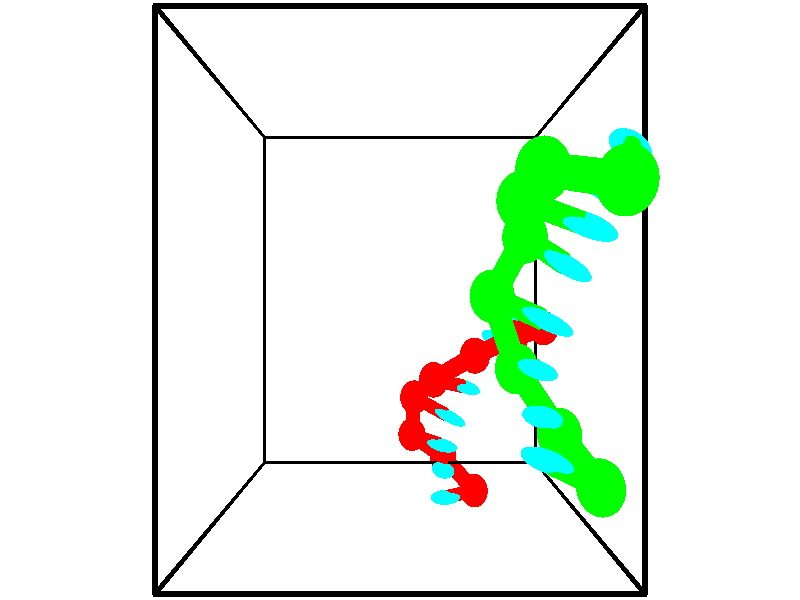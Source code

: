 // switches for output
#declare DRAW_BASES = 1; // possible values are 0, 1; only relevant for DNA ribbons
#declare DRAW_BASES_TYPE = 3; // possible values are 1, 2, 3; only relevant for DNA ribbons
#declare DRAW_FOG = 0; // set to 1 to enable fog

#include "colors.inc"

#include "transforms.inc"
background { rgb <1, 1, 1>}

#default {
   normal{
       ripples 0.25
       frequency 0.20
       turbulence 0.2
       lambda 5
   }
	finish {
		phong 0.1
		phong_size 40.
	}
}

// original window dimensions: 1024x640


// camera settings

camera {
	sky <-0, 1, 0>
	up <-0, 1, 0>
	right 1.6 * <1, 0, 0>
	location <2.5, 2.5, 11.1562>
	look_at <2.5, 2.5, 2.5>
	direction <0, 0, -8.6562>
	angle 67.0682
}


# declare cpy_camera_pos = <2.5, 2.5, 11.1562>;
# if (DRAW_FOG = 1)
fog {
	fog_type 2
	up vnormalize(cpy_camera_pos)
	color rgbt<1,1,1,0.3>
	distance 1e-5
	fog_alt 3e-3
	fog_offset 4
}
# end


// LIGHTS

# declare lum = 6;
global_settings {
	ambient_light rgb lum * <0.05, 0.05, 0.05>
	max_trace_level 15
}# declare cpy_direct_light_amount = 0.25;
light_source
{	1000 * <-1, -1, 1>,
	rgb lum * cpy_direct_light_amount
	parallel
}

light_source
{	1000 * <1, 1, -1>,
	rgb lum * cpy_direct_light_amount
	parallel
}

// strand 0

// nucleotide -1

// particle -1
sphere {
	<3.871719, -0.436826, -0.011646> 0.250000
	pigment { color rgbt <1,0,0,0> }
	no_shadow
}
cylinder {
	<3.551283, -0.431614, 0.227715>,  <3.359021, -0.428487, 0.371331>, 0.100000
	pigment { color rgbt <1,0,0,0> }
	no_shadow
}
cylinder {
	<3.551283, -0.431614, 0.227715>,  <3.871719, -0.436826, -0.011646>, 0.100000
	pigment { color rgbt <1,0,0,0> }
	no_shadow
}

// particle -1
sphere {
	<3.551283, -0.431614, 0.227715> 0.100000
	pigment { color rgbt <1,0,0,0> }
	no_shadow
}
sphere {
	0, 1
	scale<0.080000,0.200000,0.300000>
	matrix <0.081224, 0.992882, 0.087115,
		-0.593007, 0.118392, -0.796446,
		-0.801090, 0.013031, 0.598402,
		3.310956, -0.427705, 0.407235>
	pigment { color rgbt <0,1,1,0> }
	no_shadow
}
cylinder {
	<3.309482, 0.045813, -0.264879>,  <3.871719, -0.436826, -0.011646>, 0.130000
	pigment { color rgbt <1,0,0,0> }
	no_shadow
}

// nucleotide -1

// particle -1
sphere {
	<3.309482, 0.045813, -0.264879> 0.250000
	pigment { color rgbt <1,0,0,0> }
	no_shadow
}
cylinder {
	<3.284828, 0.010345, 0.132782>,  <3.270036, -0.010935, 0.371379>, 0.100000
	pigment { color rgbt <1,0,0,0> }
	no_shadow
}
cylinder {
	<3.284828, 0.010345, 0.132782>,  <3.309482, 0.045813, -0.264879>, 0.100000
	pigment { color rgbt <1,0,0,0> }
	no_shadow
}

// particle -1
sphere {
	<3.284828, 0.010345, 0.132782> 0.100000
	pigment { color rgbt <1,0,0,0> }
	no_shadow
}
sphere {
	0, 1
	scale<0.080000,0.200000,0.300000>
	matrix <0.117442, 0.988483, 0.095444,
		-0.991165, 0.122638, -0.050511,
		-0.061634, -0.088669, 0.994153,
		3.266338, -0.016255, 0.431028>
	pigment { color rgbt <0,1,1,0> }
	no_shadow
}
cylinder {
	<2.720349, 0.432008, 0.010429>,  <3.309482, 0.045813, -0.264879>, 0.130000
	pigment { color rgbt <1,0,0,0> }
	no_shadow
}

// nucleotide -1

// particle -1
sphere {
	<2.720349, 0.432008, 0.010429> 0.250000
	pigment { color rgbt <1,0,0,0> }
	no_shadow
}
cylinder {
	<3.017878, 0.390831, 0.274590>,  <3.196395, 0.366125, 0.433086>, 0.100000
	pigment { color rgbt <1,0,0,0> }
	no_shadow
}
cylinder {
	<3.017878, 0.390831, 0.274590>,  <2.720349, 0.432008, 0.010429>, 0.100000
	pigment { color rgbt <1,0,0,0> }
	no_shadow
}

// particle -1
sphere {
	<3.017878, 0.390831, 0.274590> 0.100000
	pigment { color rgbt <1,0,0,0> }
	no_shadow
}
sphere {
	0, 1
	scale<0.080000,0.200000,0.300000>
	matrix <0.082049, 0.994658, 0.062634,
		-0.663323, 0.007596, 0.748295,
		0.743822, -0.102943, 0.660403,
		3.241024, 0.359948, 0.472710>
	pigment { color rgbt <0,1,1,0> }
	no_shadow
}
cylinder {
	<2.753458, 1.046269, 0.328192>,  <2.720349, 0.432008, 0.010429>, 0.130000
	pigment { color rgbt <1,0,0,0> }
	no_shadow
}

// nucleotide -1

// particle -1
sphere {
	<2.753458, 1.046269, 0.328192> 0.250000
	pigment { color rgbt <1,0,0,0> }
	no_shadow
}
cylinder {
	<3.105320, 0.900768, 0.450760>,  <3.316437, 0.813468, 0.524301>, 0.100000
	pigment { color rgbt <1,0,0,0> }
	no_shadow
}
cylinder {
	<3.105320, 0.900768, 0.450760>,  <2.753458, 1.046269, 0.328192>, 0.100000
	pigment { color rgbt <1,0,0,0> }
	no_shadow
}

// particle -1
sphere {
	<3.105320, 0.900768, 0.450760> 0.100000
	pigment { color rgbt <1,0,0,0> }
	no_shadow
}
sphere {
	0, 1
	scale<0.080000,0.200000,0.300000>
	matrix <0.355850, 0.930813, 0.083416,
		-0.315563, 0.035663, 0.948234,
		0.879654, -0.363752, 0.306421,
		3.369216, 0.791643, 0.542686>
	pigment { color rgbt <0,1,1,0> }
	no_shadow
}
cylinder {
	<3.070710, 1.371767, 0.908887>,  <2.753458, 1.046269, 0.328192>, 0.130000
	pigment { color rgbt <1,0,0,0> }
	no_shadow
}

// nucleotide -1

// particle -1
sphere {
	<3.070710, 1.371767, 0.908887> 0.250000
	pigment { color rgbt <1,0,0,0> }
	no_shadow
}
cylinder {
	<3.400791, 1.289536, 0.698448>,  <3.598840, 1.240197, 0.572185>, 0.100000
	pigment { color rgbt <1,0,0,0> }
	no_shadow
}
cylinder {
	<3.400791, 1.289536, 0.698448>,  <3.070710, 1.371767, 0.908887>, 0.100000
	pigment { color rgbt <1,0,0,0> }
	no_shadow
}

// particle -1
sphere {
	<3.400791, 1.289536, 0.698448> 0.100000
	pigment { color rgbt <1,0,0,0> }
	no_shadow
}
sphere {
	0, 1
	scale<0.080000,0.200000,0.300000>
	matrix <0.344755, 0.921111, 0.180828,
		0.447419, -0.330595, 0.830978,
		0.825203, -0.205578, -0.526096,
		3.648352, 1.227862, 0.540619>
	pigment { color rgbt <0,1,1,0> }
	no_shadow
}
cylinder {
	<3.745290, 1.728194, 1.105031>,  <3.070710, 1.371767, 0.908887>, 0.130000
	pigment { color rgbt <1,0,0,0> }
	no_shadow
}

// nucleotide -1

// particle -1
sphere {
	<3.745290, 1.728194, 1.105031> 0.250000
	pigment { color rgbt <1,0,0,0> }
	no_shadow
}
cylinder {
	<3.804489, 1.664017, 0.714676>,  <3.840009, 1.625510, 0.480463>, 0.100000
	pigment { color rgbt <1,0,0,0> }
	no_shadow
}
cylinder {
	<3.804489, 1.664017, 0.714676>,  <3.745290, 1.728194, 1.105031>, 0.100000
	pigment { color rgbt <1,0,0,0> }
	no_shadow
}

// particle -1
sphere {
	<3.804489, 1.664017, 0.714676> 0.100000
	pigment { color rgbt <1,0,0,0> }
	no_shadow
}
sphere {
	0, 1
	scale<0.080000,0.200000,0.300000>
	matrix <0.470901, 0.879150, -0.073124,
		0.869683, -0.448724, 0.205666,
		0.147999, -0.160443, -0.975886,
		3.848889, 1.615884, 0.421910>
	pigment { color rgbt <0,1,1,0> }
	no_shadow
}
cylinder {
	<4.393781, 1.970340, 1.018033>,  <3.745290, 1.728194, 1.105031>, 0.130000
	pigment { color rgbt <1,0,0,0> }
	no_shadow
}

// nucleotide -1

// particle -1
sphere {
	<4.393781, 1.970340, 1.018033> 0.250000
	pigment { color rgbt <1,0,0,0> }
	no_shadow
}
cylinder {
	<4.264874, 1.942120, 0.640427>,  <4.187529, 1.925187, 0.413863>, 0.100000
	pigment { color rgbt <1,0,0,0> }
	no_shadow
}
cylinder {
	<4.264874, 1.942120, 0.640427>,  <4.393781, 1.970340, 1.018033>, 0.100000
	pigment { color rgbt <1,0,0,0> }
	no_shadow
}

// particle -1
sphere {
	<4.264874, 1.942120, 0.640427> 0.100000
	pigment { color rgbt <1,0,0,0> }
	no_shadow
}
sphere {
	0, 1
	scale<0.080000,0.200000,0.300000>
	matrix <0.535012, 0.809110, -0.243113,
		0.780964, -0.583407, -0.223005,
		-0.322269, -0.070552, -0.944016,
		4.168193, 1.920954, 0.357222>
	pigment { color rgbt <0,1,1,0> }
	no_shadow
}
cylinder {
	<5.011264, 2.090732, 0.601508>,  <4.393781, 1.970340, 1.018033>, 0.130000
	pigment { color rgbt <1,0,0,0> }
	no_shadow
}

// nucleotide -1

// particle -1
sphere {
	<5.011264, 2.090732, 0.601508> 0.250000
	pigment { color rgbt <1,0,0,0> }
	no_shadow
}
cylinder {
	<4.700184, 2.172535, 0.363731>,  <4.513536, 2.221617, 0.221066>, 0.100000
	pigment { color rgbt <1,0,0,0> }
	no_shadow
}
cylinder {
	<4.700184, 2.172535, 0.363731>,  <5.011264, 2.090732, 0.601508>, 0.100000
	pigment { color rgbt <1,0,0,0> }
	no_shadow
}

// particle -1
sphere {
	<4.700184, 2.172535, 0.363731> 0.100000
	pigment { color rgbt <1,0,0,0> }
	no_shadow
}
sphere {
	0, 1
	scale<0.080000,0.200000,0.300000>
	matrix <0.386164, 0.901574, -0.195043,
		0.496044, -0.381236, -0.780128,
		-0.777701, 0.204507, -0.594440,
		4.466874, 2.233887, 0.185399>
	pigment { color rgbt <0,1,1,0> }
	no_shadow
}
// strand 1

// nucleotide -1

// particle -1
sphere {
	<4.378824, 3.328308, 6.154966> 0.250000
	pigment { color rgbt <0,1,0,0> }
	no_shadow
}
cylinder {
	<4.516447, 3.529564, 5.837860>,  <4.599020, 3.650317, 5.647596>, 0.100000
	pigment { color rgbt <0,1,0,0> }
	no_shadow
}
cylinder {
	<4.516447, 3.529564, 5.837860>,  <4.378824, 3.328308, 6.154966>, 0.100000
	pigment { color rgbt <0,1,0,0> }
	no_shadow
}

// particle -1
sphere {
	<4.516447, 3.529564, 5.837860> 0.100000
	pigment { color rgbt <0,1,0,0> }
	no_shadow
}
sphere {
	0, 1
	scale<0.080000,0.200000,0.300000>
	matrix <-0.232427, -0.772397, -0.591084,
		-0.909727, 0.387626, -0.148805,
		0.344056, 0.503139, -0.792765,
		4.619663, 3.680506, 5.600030>
	pigment { color rgbt <0,1,1,0> }
	no_shadow
}
cylinder {
	<3.803666, 3.493285, 5.654503>,  <4.378824, 3.328308, 6.154966>, 0.130000
	pigment { color rgbt <0,1,0,0> }
	no_shadow
}

// nucleotide -1

// particle -1
sphere {
	<3.803666, 3.493285, 5.654503> 0.250000
	pigment { color rgbt <0,1,0,0> }
	no_shadow
}
cylinder {
	<4.169420, 3.454597, 5.497253>,  <4.388872, 3.431385, 5.402904>, 0.100000
	pigment { color rgbt <0,1,0,0> }
	no_shadow
}
cylinder {
	<4.169420, 3.454597, 5.497253>,  <3.803666, 3.493285, 5.654503>, 0.100000
	pigment { color rgbt <0,1,0,0> }
	no_shadow
}

// particle -1
sphere {
	<4.169420, 3.454597, 5.497253> 0.100000
	pigment { color rgbt <0,1,0,0> }
	no_shadow
}
sphere {
	0, 1
	scale<0.080000,0.200000,0.300000>
	matrix <-0.351969, -0.669737, -0.653889,
		-0.200047, 0.736273, -0.646439,
		0.914385, -0.096718, -0.393124,
		4.443735, 3.425582, 5.379316>
	pigment { color rgbt <0,1,1,0> }
	no_shadow
}
cylinder {
	<3.737100, 3.347778, 4.992743>,  <3.803666, 3.493285, 5.654503>, 0.130000
	pigment { color rgbt <0,1,0,0> }
	no_shadow
}

// nucleotide -1

// particle -1
sphere {
	<3.737100, 3.347778, 4.992743> 0.250000
	pigment { color rgbt <0,1,0,0> }
	no_shadow
}
cylinder {
	<4.111148, 3.220482, 5.055061>,  <4.335577, 3.144104, 5.092452>, 0.100000
	pigment { color rgbt <0,1,0,0> }
	no_shadow
}
cylinder {
	<4.111148, 3.220482, 5.055061>,  <3.737100, 3.347778, 4.992743>, 0.100000
	pigment { color rgbt <0,1,0,0> }
	no_shadow
}

// particle -1
sphere {
	<4.111148, 3.220482, 5.055061> 0.100000
	pigment { color rgbt <0,1,0,0> }
	no_shadow
}
sphere {
	0, 1
	scale<0.080000,0.200000,0.300000>
	matrix <-0.197735, -0.833554, -0.515837,
		0.294023, 0.451564, -0.842402,
		0.935121, -0.318241, 0.155794,
		4.391684, 3.125010, 5.101799>
	pigment { color rgbt <0,1,1,0> }
	no_shadow
}
cylinder {
	<3.904398, 3.090987, 4.367273>,  <3.737100, 3.347778, 4.992743>, 0.130000
	pigment { color rgbt <0,1,0,0> }
	no_shadow
}

// nucleotide -1

// particle -1
sphere {
	<3.904398, 3.090987, 4.367273> 0.250000
	pigment { color rgbt <0,1,0,0> }
	no_shadow
}
cylinder {
	<4.090710, 2.922905, 4.678780>,  <4.202497, 2.822056, 4.865684>, 0.100000
	pigment { color rgbt <0,1,0,0> }
	no_shadow
}
cylinder {
	<4.090710, 2.922905, 4.678780>,  <3.904398, 3.090987, 4.367273>, 0.100000
	pigment { color rgbt <0,1,0,0> }
	no_shadow
}

// particle -1
sphere {
	<4.090710, 2.922905, 4.678780> 0.100000
	pigment { color rgbt <0,1,0,0> }
	no_shadow
}
sphere {
	0, 1
	scale<0.080000,0.200000,0.300000>
	matrix <-0.323415, -0.900014, -0.292194,
		0.823681, -0.115766, -0.555110,
		0.465780, -0.420206, 0.778765,
		4.230444, 2.796843, 4.912409>
	pigment { color rgbt <0,1,1,0> }
	no_shadow
}
cylinder {
	<3.536552, 2.535411, 4.360317>,  <3.904398, 3.090987, 4.367273>, 0.130000
	pigment { color rgbt <0,1,0,0> }
	no_shadow
}

// nucleotide -1

// particle -1
sphere {
	<3.536552, 2.535411, 4.360317> 0.250000
	pigment { color rgbt <0,1,0,0> }
	no_shadow
}
cylinder {
	<3.831530, 2.407303, 4.598175>,  <4.008516, 2.330438, 4.740890>, 0.100000
	pigment { color rgbt <0,1,0,0> }
	no_shadow
}
cylinder {
	<3.831530, 2.407303, 4.598175>,  <3.536552, 2.535411, 4.360317>, 0.100000
	pigment { color rgbt <0,1,0,0> }
	no_shadow
}

// particle -1
sphere {
	<3.831530, 2.407303, 4.598175> 0.100000
	pigment { color rgbt <0,1,0,0> }
	no_shadow
}
sphere {
	0, 1
	scale<0.080000,0.200000,0.300000>
	matrix <-0.407602, -0.913056, 0.013720,
		0.538550, -0.252497, -0.803872,
		0.737444, -0.320271, 0.594644,
		4.052763, 2.311222, 4.776568>
	pigment { color rgbt <0,1,1,0> }
	no_shadow
}
cylinder {
	<3.867206, 1.828504, 4.074368>,  <3.536552, 2.535411, 4.360317>, 0.130000
	pigment { color rgbt <0,1,0,0> }
	no_shadow
}

// nucleotide -1

// particle -1
sphere {
	<3.867206, 1.828504, 4.074368> 0.250000
	pigment { color rgbt <0,1,0,0> }
	no_shadow
}
cylinder {
	<3.916259, 1.859665, 4.470123>,  <3.945691, 1.878362, 4.707577>, 0.100000
	pigment { color rgbt <0,1,0,0> }
	no_shadow
}
cylinder {
	<3.916259, 1.859665, 4.470123>,  <3.867206, 1.828504, 4.074368>, 0.100000
	pigment { color rgbt <0,1,0,0> }
	no_shadow
}

// particle -1
sphere {
	<3.916259, 1.859665, 4.470123> 0.100000
	pigment { color rgbt <0,1,0,0> }
	no_shadow
}
sphere {
	0, 1
	scale<0.080000,0.200000,0.300000>
	matrix <-0.311868, -0.943390, 0.112936,
		0.942178, -0.322409, -0.091394,
		0.122632, 0.077903, 0.989390,
		3.953049, 1.883036, 4.766940>
	pigment { color rgbt <0,1,1,0> }
	no_shadow
}
cylinder {
	<4.323661, 1.220094, 4.247431>,  <3.867206, 1.828504, 4.074368>, 0.130000
	pigment { color rgbt <0,1,0,0> }
	no_shadow
}

// nucleotide -1

// particle -1
sphere {
	<4.323661, 1.220094, 4.247431> 0.250000
	pigment { color rgbt <0,1,0,0> }
	no_shadow
}
cylinder {
	<4.138361, 1.362831, 4.571915>,  <4.027181, 1.448474, 4.766605>, 0.100000
	pigment { color rgbt <0,1,0,0> }
	no_shadow
}
cylinder {
	<4.138361, 1.362831, 4.571915>,  <4.323661, 1.220094, 4.247431>, 0.100000
	pigment { color rgbt <0,1,0,0> }
	no_shadow
}

// particle -1
sphere {
	<4.138361, 1.362831, 4.571915> 0.100000
	pigment { color rgbt <0,1,0,0> }
	no_shadow
}
sphere {
	0, 1
	scale<0.080000,0.200000,0.300000>
	matrix <-0.135406, -0.933105, 0.333139,
		0.875822, 0.044484, 0.480580,
		-0.463250, 0.356844, 0.811210,
		3.999386, 1.469884, 4.815278>
	pigment { color rgbt <0,1,1,0> }
	no_shadow
}
cylinder {
	<4.607022, 0.858282, 4.820550>,  <4.323661, 1.220094, 4.247431>, 0.130000
	pigment { color rgbt <0,1,0,0> }
	no_shadow
}

// nucleotide -1

// particle -1
sphere {
	<4.607022, 0.858282, 4.820550> 0.250000
	pigment { color rgbt <0,1,0,0> }
	no_shadow
}
cylinder {
	<4.257873, 1.014297, 4.937828>,  <4.048384, 1.107907, 5.008194>, 0.100000
	pigment { color rgbt <0,1,0,0> }
	no_shadow
}
cylinder {
	<4.257873, 1.014297, 4.937828>,  <4.607022, 0.858282, 4.820550>, 0.100000
	pigment { color rgbt <0,1,0,0> }
	no_shadow
}

// particle -1
sphere {
	<4.257873, 1.014297, 4.937828> 0.100000
	pigment { color rgbt <0,1,0,0> }
	no_shadow
}
sphere {
	0, 1
	scale<0.080000,0.200000,0.300000>
	matrix <-0.240962, -0.867051, 0.436074,
		0.424300, 0.309988, 0.850810,
		-0.872873, 0.390039, 0.293194,
		3.996011, 1.131309, 5.025786>
	pigment { color rgbt <0,1,1,0> }
	no_shadow
}
// box output
cylinder {
	<0.000000, 0.000000, 0.000000>,  <5.000000, 0.000000, 0.000000>, 0.025000
	pigment { color rgbt <0,0,0,0> }
	no_shadow
}
cylinder {
	<0.000000, 0.000000, 0.000000>,  <0.000000, 5.000000, 0.000000>, 0.025000
	pigment { color rgbt <0,0,0,0> }
	no_shadow
}
cylinder {
	<0.000000, 0.000000, 0.000000>,  <0.000000, 0.000000, 5.000000>, 0.025000
	pigment { color rgbt <0,0,0,0> }
	no_shadow
}
cylinder {
	<5.000000, 5.000000, 5.000000>,  <0.000000, 5.000000, 5.000000>, 0.025000
	pigment { color rgbt <0,0,0,0> }
	no_shadow
}
cylinder {
	<5.000000, 5.000000, 5.000000>,  <5.000000, 0.000000, 5.000000>, 0.025000
	pigment { color rgbt <0,0,0,0> }
	no_shadow
}
cylinder {
	<5.000000, 5.000000, 5.000000>,  <5.000000, 5.000000, 0.000000>, 0.025000
	pigment { color rgbt <0,0,0,0> }
	no_shadow
}
cylinder {
	<0.000000, 0.000000, 5.000000>,  <0.000000, 5.000000, 5.000000>, 0.025000
	pigment { color rgbt <0,0,0,0> }
	no_shadow
}
cylinder {
	<0.000000, 0.000000, 5.000000>,  <5.000000, 0.000000, 5.000000>, 0.025000
	pigment { color rgbt <0,0,0,0> }
	no_shadow
}
cylinder {
	<5.000000, 5.000000, 0.000000>,  <0.000000, 5.000000, 0.000000>, 0.025000
	pigment { color rgbt <0,0,0,0> }
	no_shadow
}
cylinder {
	<5.000000, 5.000000, 0.000000>,  <5.000000, 0.000000, 0.000000>, 0.025000
	pigment { color rgbt <0,0,0,0> }
	no_shadow
}
cylinder {
	<5.000000, 0.000000, 5.000000>,  <5.000000, 0.000000, 0.000000>, 0.025000
	pigment { color rgbt <0,0,0,0> }
	no_shadow
}
cylinder {
	<0.000000, 5.000000, 0.000000>,  <0.000000, 5.000000, 5.000000>, 0.025000
	pigment { color rgbt <0,0,0,0> }
	no_shadow
}
// end of box output
